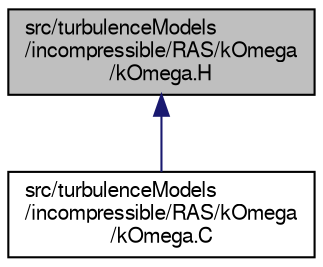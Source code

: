 digraph "src/turbulenceModels/incompressible/RAS/kOmega/kOmega.H"
{
  bgcolor="transparent";
  edge [fontname="FreeSans",fontsize="10",labelfontname="FreeSans",labelfontsize="10"];
  node [fontname="FreeSans",fontsize="10",shape=record];
  Node2 [label="src/turbulenceModels\l/incompressible/RAS/kOmega\l/kOmega.H",height=0.2,width=0.4,color="black", fillcolor="grey75", style="filled", fontcolor="black"];
  Node2 -> Node3 [dir="back",color="midnightblue",fontsize="10",style="solid",fontname="FreeSans"];
  Node3 [label="src/turbulenceModels\l/incompressible/RAS/kOmega\l/kOmega.C",height=0.2,width=0.4,color="black",URL="$a17576.html"];
}
